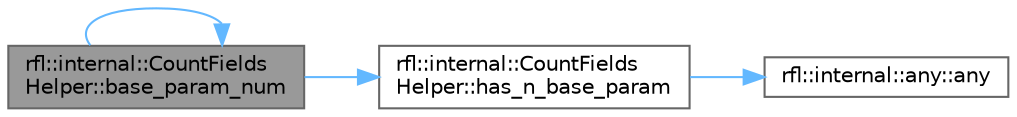 digraph "rfl::internal::CountFieldsHelper::base_param_num"
{
 // LATEX_PDF_SIZE
  bgcolor="transparent";
  edge [fontname=Helvetica,fontsize=10,labelfontname=Helvetica,labelfontsize=10];
  node [fontname=Helvetica,fontsize=10,shape=box,height=0.2,width=0.4];
  rankdir="LR";
  Node1 [id="Node000001",label="rfl::internal::CountFields\lHelper::base_param_num",height=0.2,width=0.4,color="gray40", fillcolor="grey60", style="filled", fontcolor="black",tooltip=" "];
  Node1 -> Node1 [id="edge1_Node000001_Node000001",color="steelblue1",style="solid",tooltip=" "];
  Node1 -> Node2 [id="edge2_Node000001_Node000002",color="steelblue1",style="solid",tooltip=" "];
  Node2 [id="Node000002",label="rfl::internal::CountFields\lHelper::has_n_base_param",height=0.2,width=0.4,color="grey40", fillcolor="white", style="filled",URL="$structrfl_1_1internal_1_1_count_fields_helper.html#ae34cb6d9e0188c8b84117705eca38ac0",tooltip=" "];
  Node2 -> Node3 [id="edge3_Node000002_Node000003",color="steelblue1",style="solid",tooltip=" "];
  Node3 [id="Node000003",label="rfl::internal::any::any",height=0.2,width=0.4,color="grey40", fillcolor="white", style="filled",URL="$structrfl_1_1internal_1_1any.html#af764ef169b4dc8f6943b44e7e26d15c4",tooltip=" "];
}
